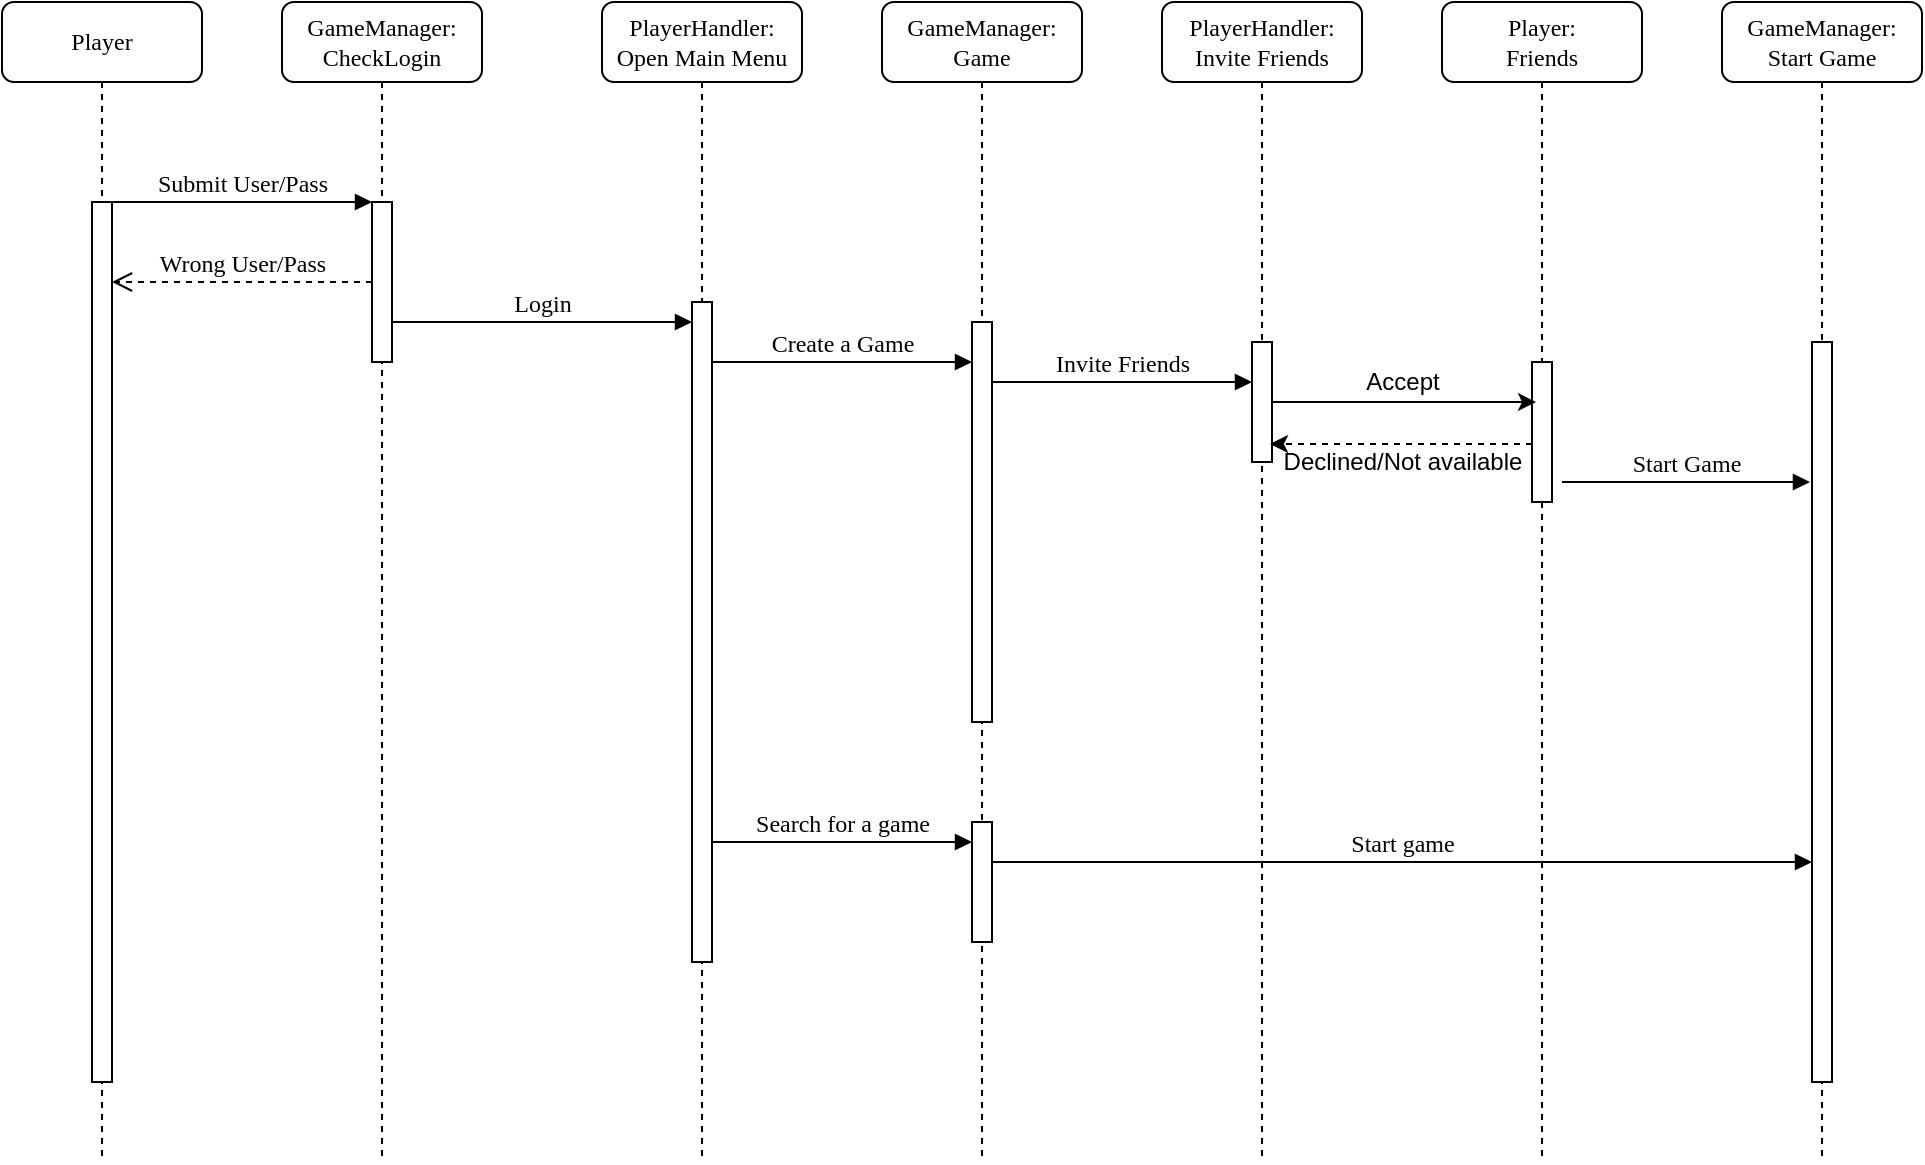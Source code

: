 <mxfile version="12.6.6" type="device"><diagram name="Page-1" id="13e1069c-82ec-6db2-03f1-153e76fe0fe0"><mxGraphModel dx="1422" dy="745" grid="1" gridSize="10" guides="1" tooltips="1" connect="1" arrows="1" fold="1" page="1" pageScale="1" pageWidth="1100" pageHeight="850" background="#ffffff" math="0" shadow="0"><root><mxCell id="0"/><mxCell id="1" parent="0"/><mxCell id="7baba1c4bc27f4b0-2" value="GameManager: CheckLogin" style="shape=umlLifeline;perimeter=lifelinePerimeter;whiteSpace=wrap;html=1;container=1;collapsible=0;recursiveResize=0;outlineConnect=0;rounded=1;shadow=0;comic=0;labelBackgroundColor=none;strokeWidth=1;fontFamily=Verdana;fontSize=12;align=center;" parent="1" vertex="1"><mxGeometry x="240" y="80" width="100" height="580" as="geometry"/></mxCell><mxCell id="7baba1c4bc27f4b0-10" value="" style="html=1;points=[];perimeter=orthogonalPerimeter;rounded=0;shadow=0;comic=0;labelBackgroundColor=none;strokeWidth=1;fontFamily=Verdana;fontSize=12;align=center;" parent="7baba1c4bc27f4b0-2" vertex="1"><mxGeometry x="45" y="100" width="10" height="80" as="geometry"/></mxCell><mxCell id="7baba1c4bc27f4b0-3" value="PlayerHandler: Open Main Menu" style="shape=umlLifeline;perimeter=lifelinePerimeter;whiteSpace=wrap;html=1;container=1;collapsible=0;recursiveResize=0;outlineConnect=0;rounded=1;shadow=0;comic=0;labelBackgroundColor=none;strokeWidth=1;fontFamily=Verdana;fontSize=12;align=center;" parent="1" vertex="1"><mxGeometry x="400" y="80" width="100" height="580" as="geometry"/></mxCell><mxCell id="7baba1c4bc27f4b0-13" value="" style="html=1;points=[];perimeter=orthogonalPerimeter;rounded=0;shadow=0;comic=0;labelBackgroundColor=none;strokeWidth=1;fontFamily=Verdana;fontSize=12;align=center;" parent="7baba1c4bc27f4b0-3" vertex="1"><mxGeometry x="45" y="150" width="10" height="330" as="geometry"/></mxCell><mxCell id="7baba1c4bc27f4b0-4" value="GameManager:&lt;br&gt;Game" style="shape=umlLifeline;perimeter=lifelinePerimeter;whiteSpace=wrap;html=1;container=1;collapsible=0;recursiveResize=0;outlineConnect=0;rounded=1;shadow=0;comic=0;labelBackgroundColor=none;strokeWidth=1;fontFamily=Verdana;fontSize=12;align=center;" parent="1" vertex="1"><mxGeometry x="540" y="80" width="100" height="580" as="geometry"/></mxCell><mxCell id="X_z4EbBQDgztzFWhfb2v-8" value="" style="html=1;points=[];perimeter=orthogonalPerimeter;rounded=0;shadow=0;comic=0;labelBackgroundColor=none;strokeWidth=1;fontFamily=Verdana;fontSize=12;align=center;" vertex="1" parent="7baba1c4bc27f4b0-4"><mxGeometry x="45" y="410" width="10" height="60" as="geometry"/></mxCell><mxCell id="7baba1c4bc27f4b0-5" value="PlayerHandler:&lt;br&gt;Invite Friends" style="shape=umlLifeline;perimeter=lifelinePerimeter;whiteSpace=wrap;html=1;container=1;collapsible=0;recursiveResize=0;outlineConnect=0;rounded=1;shadow=0;comic=0;labelBackgroundColor=none;strokeWidth=1;fontFamily=Verdana;fontSize=12;align=center;" parent="1" vertex="1"><mxGeometry x="680" y="80" width="100" height="580" as="geometry"/></mxCell><mxCell id="7baba1c4bc27f4b0-19" value="" style="html=1;points=[];perimeter=orthogonalPerimeter;rounded=0;shadow=0;comic=0;labelBackgroundColor=none;strokeWidth=1;fontFamily=Verdana;fontSize=12;align=center;" parent="7baba1c4bc27f4b0-5" vertex="1"><mxGeometry x="45" y="170" width="10" height="60" as="geometry"/></mxCell><mxCell id="7baba1c4bc27f4b0-6" value="Player:&lt;br&gt;Friends" style="shape=umlLifeline;perimeter=lifelinePerimeter;whiteSpace=wrap;html=1;container=1;collapsible=0;recursiveResize=0;outlineConnect=0;rounded=1;shadow=0;comic=0;labelBackgroundColor=none;strokeWidth=1;fontFamily=Verdana;fontSize=12;align=center;" parent="1" vertex="1"><mxGeometry x="820" y="80" width="100" height="580" as="geometry"/></mxCell><mxCell id="X_z4EbBQDgztzFWhfb2v-4" value="" style="html=1;points=[];perimeter=orthogonalPerimeter;rounded=0;shadow=0;comic=0;labelBackgroundColor=none;strokeWidth=1;fontFamily=Verdana;fontSize=12;align=center;" vertex="1" parent="7baba1c4bc27f4b0-6"><mxGeometry x="45" y="180" width="10" height="70" as="geometry"/></mxCell><mxCell id="7baba1c4bc27f4b0-8" value="Player" style="shape=umlLifeline;perimeter=lifelinePerimeter;whiteSpace=wrap;html=1;container=1;collapsible=0;recursiveResize=0;outlineConnect=0;rounded=1;shadow=0;comic=0;labelBackgroundColor=none;strokeWidth=1;fontFamily=Verdana;fontSize=12;align=center;" parent="1" vertex="1"><mxGeometry x="100" y="80" width="100" height="580" as="geometry"/></mxCell><mxCell id="7baba1c4bc27f4b0-9" value="" style="html=1;points=[];perimeter=orthogonalPerimeter;rounded=0;shadow=0;comic=0;labelBackgroundColor=none;strokeWidth=1;fontFamily=Verdana;fontSize=12;align=center;" parent="7baba1c4bc27f4b0-8" vertex="1"><mxGeometry x="45" y="100" width="10" height="440" as="geometry"/></mxCell><mxCell id="7baba1c4bc27f4b0-16" value="" style="html=1;points=[];perimeter=orthogonalPerimeter;rounded=0;shadow=0;comic=0;labelBackgroundColor=none;strokeWidth=1;fontFamily=Verdana;fontSize=12;align=center;" parent="1" vertex="1"><mxGeometry x="585" y="240" width="10" height="200" as="geometry"/></mxCell><mxCell id="7baba1c4bc27f4b0-17" value="Create a Game" style="html=1;verticalAlign=bottom;endArrow=block;labelBackgroundColor=none;fontFamily=Verdana;fontSize=12;edgeStyle=elbowEdgeStyle;elbow=vertical;" parent="1" source="7baba1c4bc27f4b0-13" target="7baba1c4bc27f4b0-16" edge="1"><mxGeometry relative="1" as="geometry"><mxPoint x="510" y="220" as="sourcePoint"/><Array as="points"><mxPoint x="500" y="260"/><mxPoint x="460" y="220"/></Array></mxGeometry></mxCell><mxCell id="7baba1c4bc27f4b0-20" value="Invite Friends" style="html=1;verticalAlign=bottom;endArrow=block;labelBackgroundColor=none;fontFamily=Verdana;fontSize=12;edgeStyle=elbowEdgeStyle;elbow=vertical;" parent="1" source="7baba1c4bc27f4b0-16" target="7baba1c4bc27f4b0-19" edge="1"><mxGeometry relative="1" as="geometry"><mxPoint x="650" y="230" as="sourcePoint"/><mxPoint x="730" y="270" as="targetPoint"/><Array as="points"><mxPoint x="670" y="270"/></Array></mxGeometry></mxCell><mxCell id="7baba1c4bc27f4b0-11" value="Submit User/Pass" style="html=1;verticalAlign=bottom;endArrow=block;entryX=0;entryY=0;labelBackgroundColor=none;fontFamily=Verdana;fontSize=12;edgeStyle=elbowEdgeStyle;elbow=vertical;" parent="1" source="7baba1c4bc27f4b0-9" target="7baba1c4bc27f4b0-10" edge="1"><mxGeometry relative="1" as="geometry"><mxPoint x="220" y="190" as="sourcePoint"/></mxGeometry></mxCell><mxCell id="7baba1c4bc27f4b0-14" value="Login" style="html=1;verticalAlign=bottom;endArrow=block;labelBackgroundColor=none;fontFamily=Verdana;fontSize=12;edgeStyle=elbowEdgeStyle;elbow=vertical;" parent="1" source="7baba1c4bc27f4b0-10" target="7baba1c4bc27f4b0-13" edge="1"><mxGeometry relative="1" as="geometry"><mxPoint x="370" y="200" as="sourcePoint"/><Array as="points"><mxPoint x="340" y="240"/></Array><mxPoint as="offset"/></mxGeometry></mxCell><mxCell id="X_z4EbBQDgztzFWhfb2v-1" value="Wrong User/Pass" style="html=1;verticalAlign=bottom;endArrow=open;dashed=1;endSize=8;labelBackgroundColor=none;fontFamily=Verdana;fontSize=12;edgeStyle=elbowEdgeStyle;elbow=vertical;" edge="1" parent="1" source="7baba1c4bc27f4b0-10" target="7baba1c4bc27f4b0-9"><mxGeometry relative="1" as="geometry"><mxPoint x="150" y="220" as="targetPoint"/><Array as="points"><mxPoint x="225" y="220"/><mxPoint x="255" y="220"/></Array><mxPoint x="280" y="220" as="sourcePoint"/></mxGeometry></mxCell><mxCell id="X_z4EbBQDgztzFWhfb2v-3" style="edgeStyle=orthogonalEdgeStyle;rounded=0;orthogonalLoop=1;jettySize=auto;html=1;entryX=0.2;entryY=0.286;entryDx=0;entryDy=0;entryPerimeter=0;" edge="1" parent="1" source="7baba1c4bc27f4b0-19" target="X_z4EbBQDgztzFWhfb2v-4"><mxGeometry relative="1" as="geometry"><Array as="points"/></mxGeometry></mxCell><mxCell id="X_z4EbBQDgztzFWhfb2v-5" value="Accept" style="text;html=1;align=center;verticalAlign=middle;resizable=0;points=[];autosize=1;" vertex="1" parent="1"><mxGeometry x="775" y="260" width="50" height="20" as="geometry"/></mxCell><mxCell id="X_z4EbBQDgztzFWhfb2v-6" style="edgeStyle=orthogonalEdgeStyle;rounded=0;orthogonalLoop=1;jettySize=auto;html=1;entryX=0.9;entryY=0.85;entryDx=0;entryDy=0;entryPerimeter=0;dashed=1;" edge="1" parent="1" source="X_z4EbBQDgztzFWhfb2v-4" target="7baba1c4bc27f4b0-19"><mxGeometry relative="1" as="geometry"><mxPoint x="600" y="370" as="targetPoint"/><Array as="points"><mxPoint x="840" y="301"/><mxPoint x="840" y="301"/></Array></mxGeometry></mxCell><mxCell id="X_z4EbBQDgztzFWhfb2v-7" value="Declined/Not available" style="text;html=1;align=center;verticalAlign=middle;resizable=0;points=[];autosize=1;" vertex="1" parent="1"><mxGeometry x="735" y="300" width="130" height="20" as="geometry"/></mxCell><mxCell id="X_z4EbBQDgztzFWhfb2v-9" value="Search for a game" style="html=1;verticalAlign=bottom;endArrow=block;labelBackgroundColor=none;fontFamily=Verdana;fontSize=12;edgeStyle=elbowEdgeStyle;elbow=vertical;" edge="1" parent="1"><mxGeometry relative="1" as="geometry"><mxPoint x="455" y="500" as="sourcePoint"/><Array as="points"><mxPoint x="500" y="500"/><mxPoint x="460" y="460"/></Array><mxPoint x="585" y="500" as="targetPoint"/></mxGeometry></mxCell><mxCell id="X_z4EbBQDgztzFWhfb2v-11" value="GameManager:&lt;br&gt;Start Game" style="shape=umlLifeline;perimeter=lifelinePerimeter;whiteSpace=wrap;html=1;container=1;collapsible=0;recursiveResize=0;outlineConnect=0;rounded=1;shadow=0;comic=0;labelBackgroundColor=none;strokeWidth=1;fontFamily=Verdana;fontSize=12;align=center;" vertex="1" parent="1"><mxGeometry x="960" y="80" width="100" height="580" as="geometry"/></mxCell><mxCell id="X_z4EbBQDgztzFWhfb2v-12" value="" style="html=1;points=[];perimeter=orthogonalPerimeter;rounded=0;shadow=0;comic=0;labelBackgroundColor=none;strokeWidth=1;fontFamily=Verdana;fontSize=12;align=center;" vertex="1" parent="X_z4EbBQDgztzFWhfb2v-11"><mxGeometry x="45" y="170" width="10" height="370" as="geometry"/></mxCell><mxCell id="X_z4EbBQDgztzFWhfb2v-14" value="Start game" style="html=1;verticalAlign=bottom;endArrow=block;labelBackgroundColor=none;fontFamily=Verdana;fontSize=12;edgeStyle=elbowEdgeStyle;elbow=vertical;entryX=0;entryY=0.703;entryDx=0;entryDy=0;entryPerimeter=0;" edge="1" parent="1" target="X_z4EbBQDgztzFWhfb2v-12"><mxGeometry relative="1" as="geometry"><mxPoint x="595" y="510" as="sourcePoint"/><mxPoint x="990" y="510" as="targetPoint"/><Array as="points"><mxPoint x="640" y="510"/></Array><mxPoint as="offset"/></mxGeometry></mxCell><mxCell id="X_z4EbBQDgztzFWhfb2v-15" value="Start Game" style="html=1;verticalAlign=bottom;endArrow=block;labelBackgroundColor=none;fontFamily=Verdana;fontSize=12;edgeStyle=elbowEdgeStyle;elbow=vertical;entryX=-0.1;entryY=0.189;entryDx=0;entryDy=0;entryPerimeter=0;" edge="1" parent="1" target="X_z4EbBQDgztzFWhfb2v-12"><mxGeometry relative="1" as="geometry"><mxPoint x="880" y="320" as="sourcePoint"/><mxPoint x="1000" y="320" as="targetPoint"/><Array as="points"/></mxGeometry></mxCell></root></mxGraphModel></diagram></mxfile>